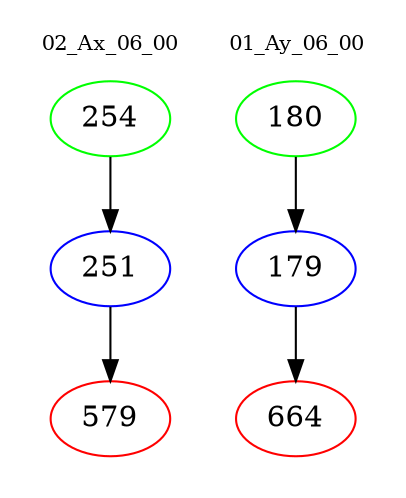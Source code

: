 digraph{
subgraph cluster_0 {
color = white
label = "02_Ax_06_00";
fontsize=10;
T0_254 [label="254", color="green"]
T0_254 -> T0_251 [color="black"]
T0_251 [label="251", color="blue"]
T0_251 -> T0_579 [color="black"]
T0_579 [label="579", color="red"]
}
subgraph cluster_1 {
color = white
label = "01_Ay_06_00";
fontsize=10;
T1_180 [label="180", color="green"]
T1_180 -> T1_179 [color="black"]
T1_179 [label="179", color="blue"]
T1_179 -> T1_664 [color="black"]
T1_664 [label="664", color="red"]
}
}
